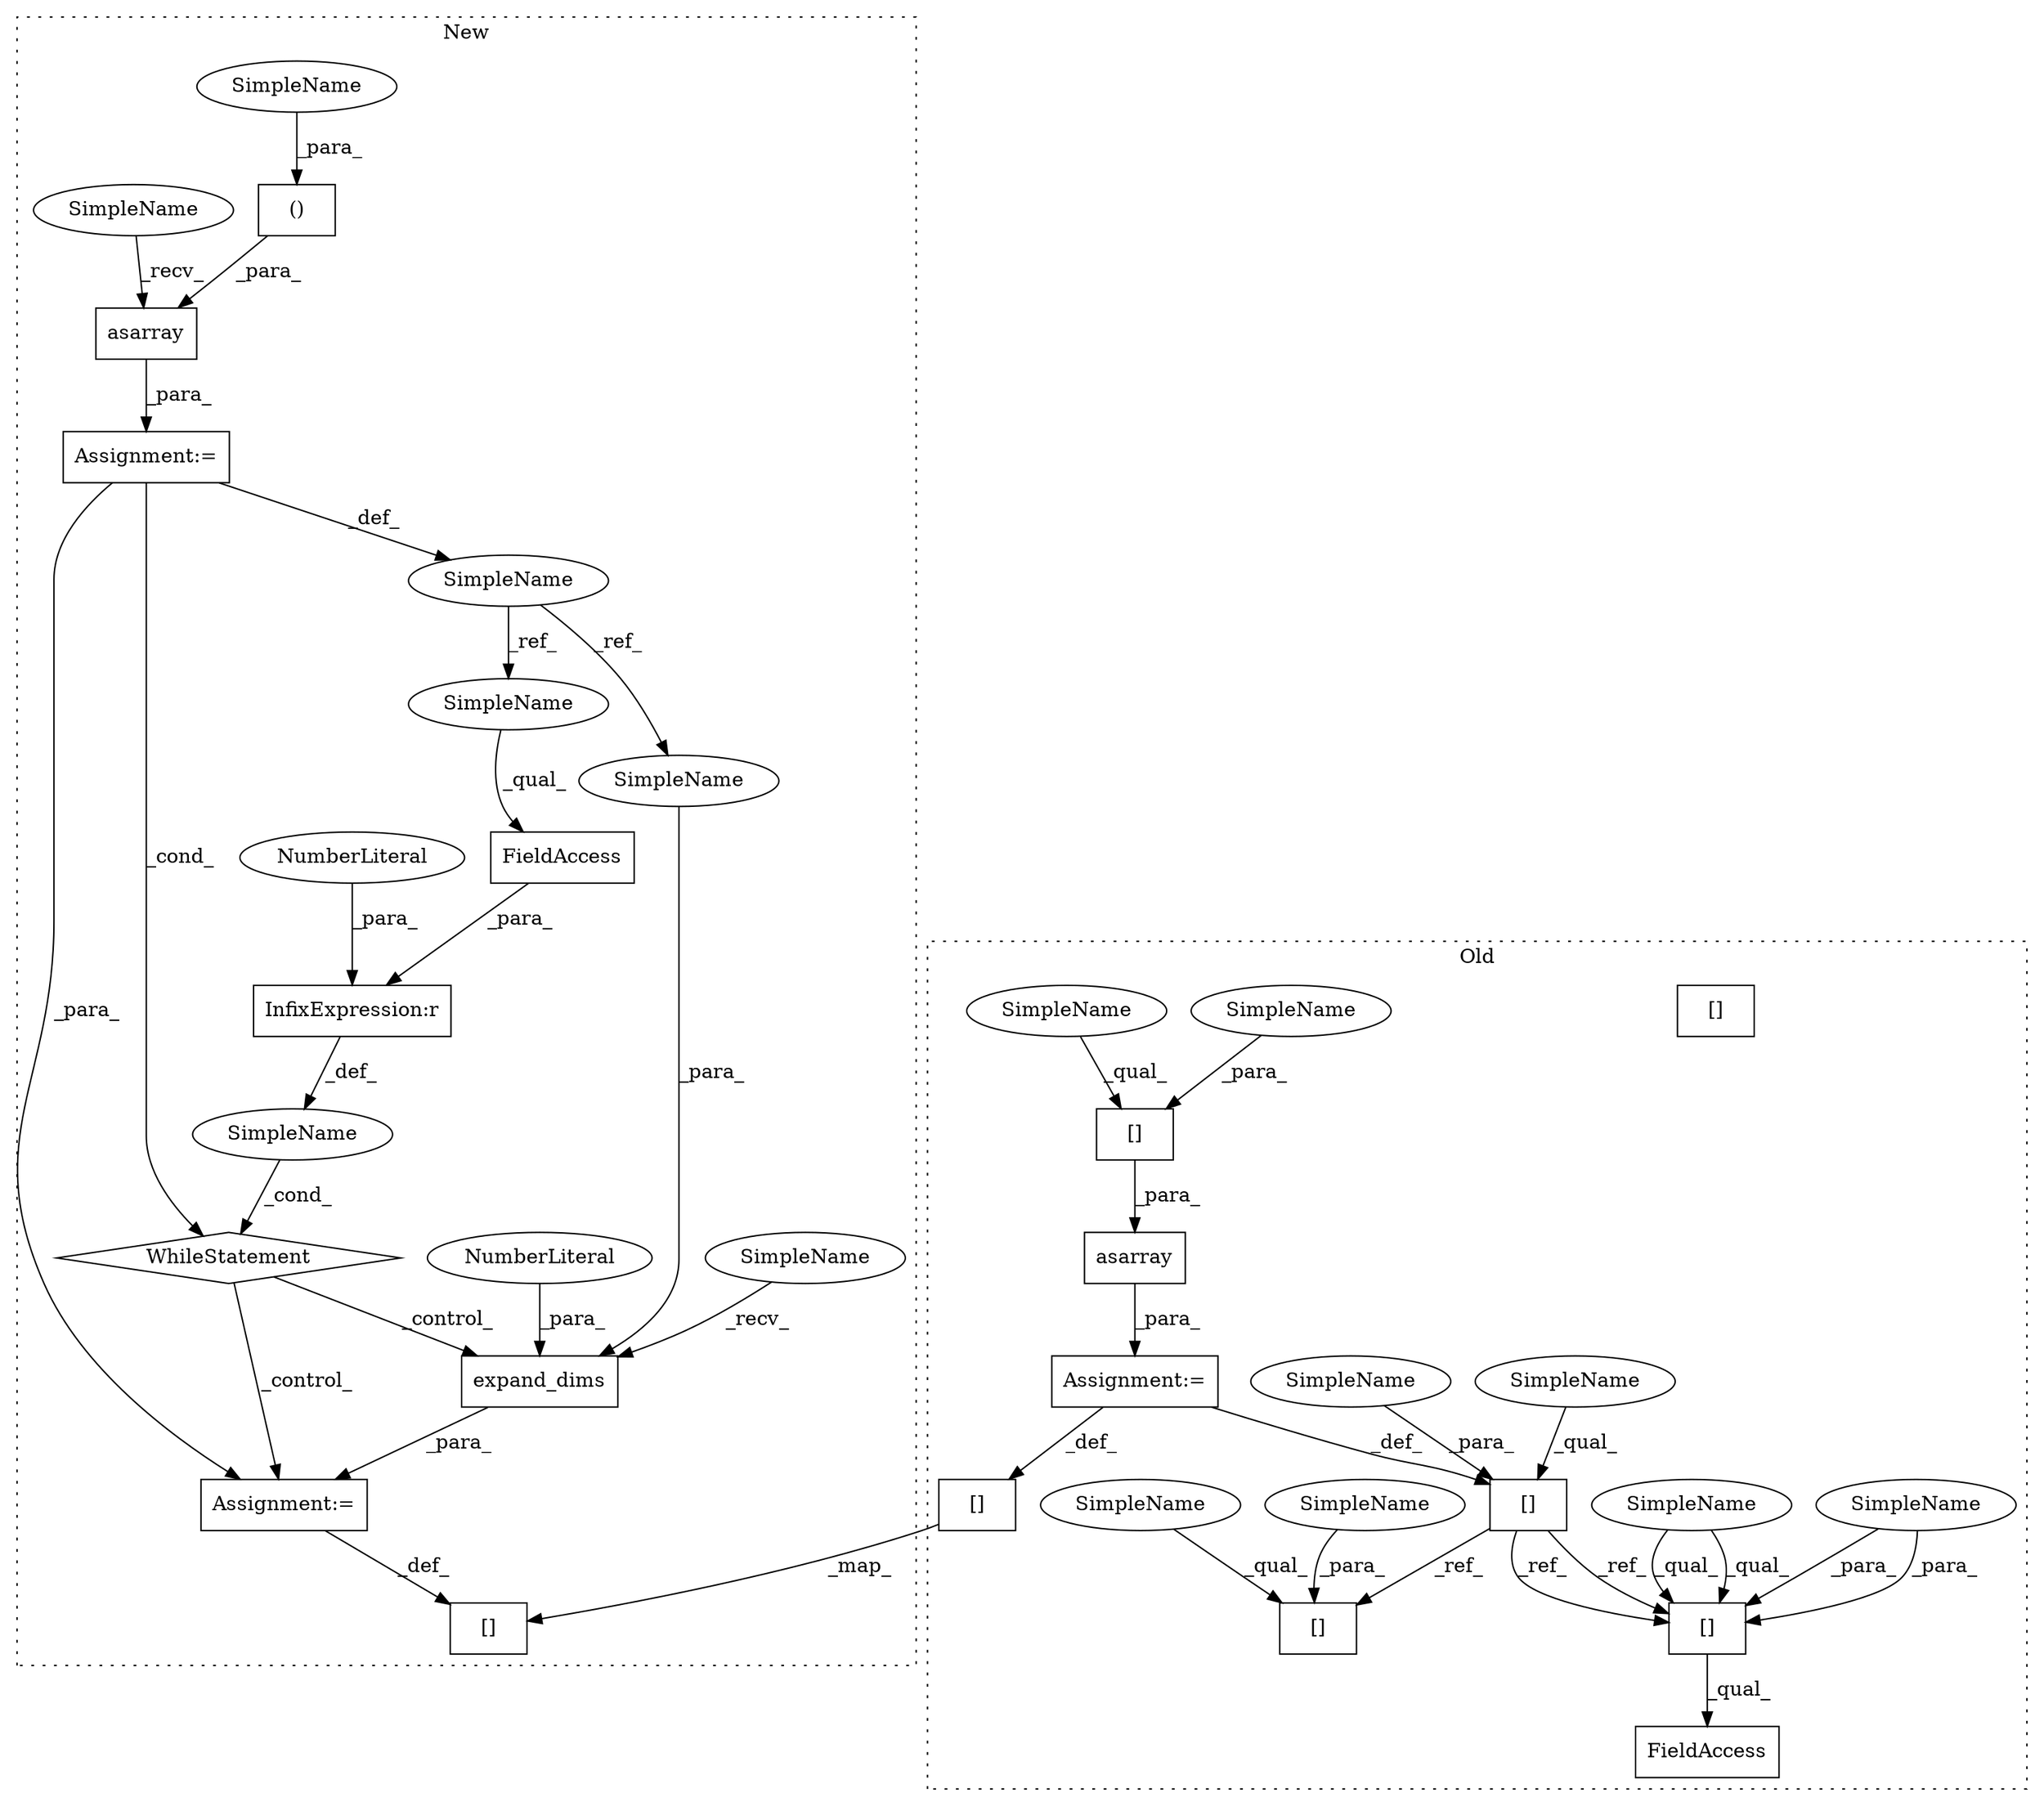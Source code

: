 digraph G {
subgraph cluster0 {
1 [label="[]" a="2" s="2844,2852" l="7,1" shape="box"];
11 [label="asarray" a="32" s="2836,2853" l="8,1" shape="box"];
12 [label="[]" a="2" s="3474,3488" l="13,1" shape="box"];
14 [label="[]" a="2" s="2820,2828" l="7,1" shape="box"];
15 [label="[]" a="2" s="3246,3254" l="7,1" shape="box"];
18 [label="FieldAccess" a="22" s="3246" l="14" shape="box"];
19 [label="[]" a="2" s="3310,3318" l="7,1" shape="box"];
20 [label="Assignment:=" a="7" s="2829" l="1" shape="box"];
22 [label="SimpleName" a="42" s="2827" l="1" shape="ellipse"];
23 [label="SimpleName" a="42" s="3253" l="1" shape="ellipse"];
24 [label="SimpleName" a="42" s="3317" l="1" shape="ellipse"];
25 [label="SimpleName" a="42" s="2851" l="1" shape="ellipse"];
26 [label="[]" a="2" s="3246,3254" l="7,1" shape="box"];
32 [label="SimpleName" a="42" s="3246" l="6" shape="ellipse"];
33 [label="SimpleName" a="42" s="2844" l="6" shape="ellipse"];
34 [label="SimpleName" a="42" s="3310" l="6" shape="ellipse"];
35 [label="SimpleName" a="42" s="2820" l="6" shape="ellipse"];
label = "Old";
style="dotted";
}
subgraph cluster1 {
2 [label="asarray" a="32" s="2869,2948" l="8,1" shape="box"];
3 [label="Assignment:=" a="7" s="2862" l="1" shape="box"];
4 [label="expand_dims" a="32" s="3404,3429" l="12,1" shape="box"];
5 [label="SimpleName" a="42" s="" l="" shape="ellipse"];
6 [label="Assignment:=" a="7" s="3397" l="1" shape="box"];
7 [label="NumberLiteral" a="34" s="3428" l="1" shape="ellipse"];
8 [label="InfixExpression:r" a="27" s="3363" l="3" shape="box"];
9 [label="NumberLiteral" a="34" s="3366" l="1" shape="ellipse"];
10 [label="()" a="106" s="2914" l="31" shape="box"];
13 [label="[]" a="2" s="3581,3595" l="13,1" shape="box"];
16 [label="SimpleName" a="42" s="2851" l="11" shape="ellipse"];
17 [label="FieldAccess" a="22" s="3347" l="16" shape="box"];
21 [label="WhileStatement" a="61" s="3339,3368" l="7,2" shape="diamond"];
27 [label="SimpleName" a="42" s="2914" l="8" shape="ellipse"];
28 [label="SimpleName" a="42" s="2863" l="5" shape="ellipse"];
29 [label="SimpleName" a="42" s="3398" l="5" shape="ellipse"];
30 [label="SimpleName" a="42" s="3347" l="11" shape="ellipse"];
31 [label="SimpleName" a="42" s="3416" l="11" shape="ellipse"];
label = "New";
style="dotted";
}
1 -> 11 [label="_para_"];
2 -> 3 [label="_para_"];
3 -> 6 [label="_para_"];
3 -> 16 [label="_def_"];
3 -> 21 [label="_cond_"];
4 -> 6 [label="_para_"];
5 -> 21 [label="_cond_"];
6 -> 13 [label="_def_"];
7 -> 4 [label="_para_"];
8 -> 5 [label="_def_"];
9 -> 8 [label="_para_"];
10 -> 2 [label="_para_"];
11 -> 20 [label="_para_"];
12 -> 13 [label="_map_"];
14 -> 26 [label="_ref_"];
14 -> 19 [label="_ref_"];
14 -> 26 [label="_ref_"];
16 -> 31 [label="_ref_"];
16 -> 30 [label="_ref_"];
17 -> 8 [label="_para_"];
20 -> 14 [label="_def_"];
20 -> 12 [label="_def_"];
21 -> 6 [label="_control_"];
21 -> 4 [label="_control_"];
22 -> 14 [label="_para_"];
23 -> 26 [label="_para_"];
23 -> 26 [label="_para_"];
24 -> 19 [label="_para_"];
25 -> 1 [label="_para_"];
26 -> 18 [label="_qual_"];
27 -> 10 [label="_para_"];
28 -> 2 [label="_recv_"];
29 -> 4 [label="_recv_"];
30 -> 17 [label="_qual_"];
31 -> 4 [label="_para_"];
32 -> 26 [label="_qual_"];
32 -> 26 [label="_qual_"];
33 -> 1 [label="_qual_"];
34 -> 19 [label="_qual_"];
35 -> 14 [label="_qual_"];
}